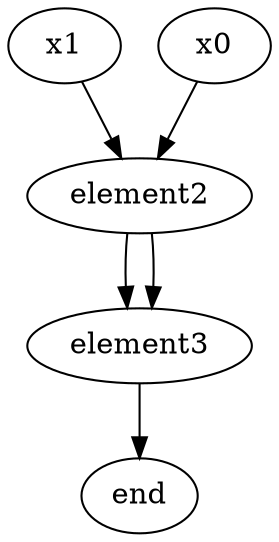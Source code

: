 digraph G {

 "element2" -> "element3";
 "x1" -> "element2";
 "x0" -> "element2";
 "element2" -> "element3";
 "element3" -> "end";

}